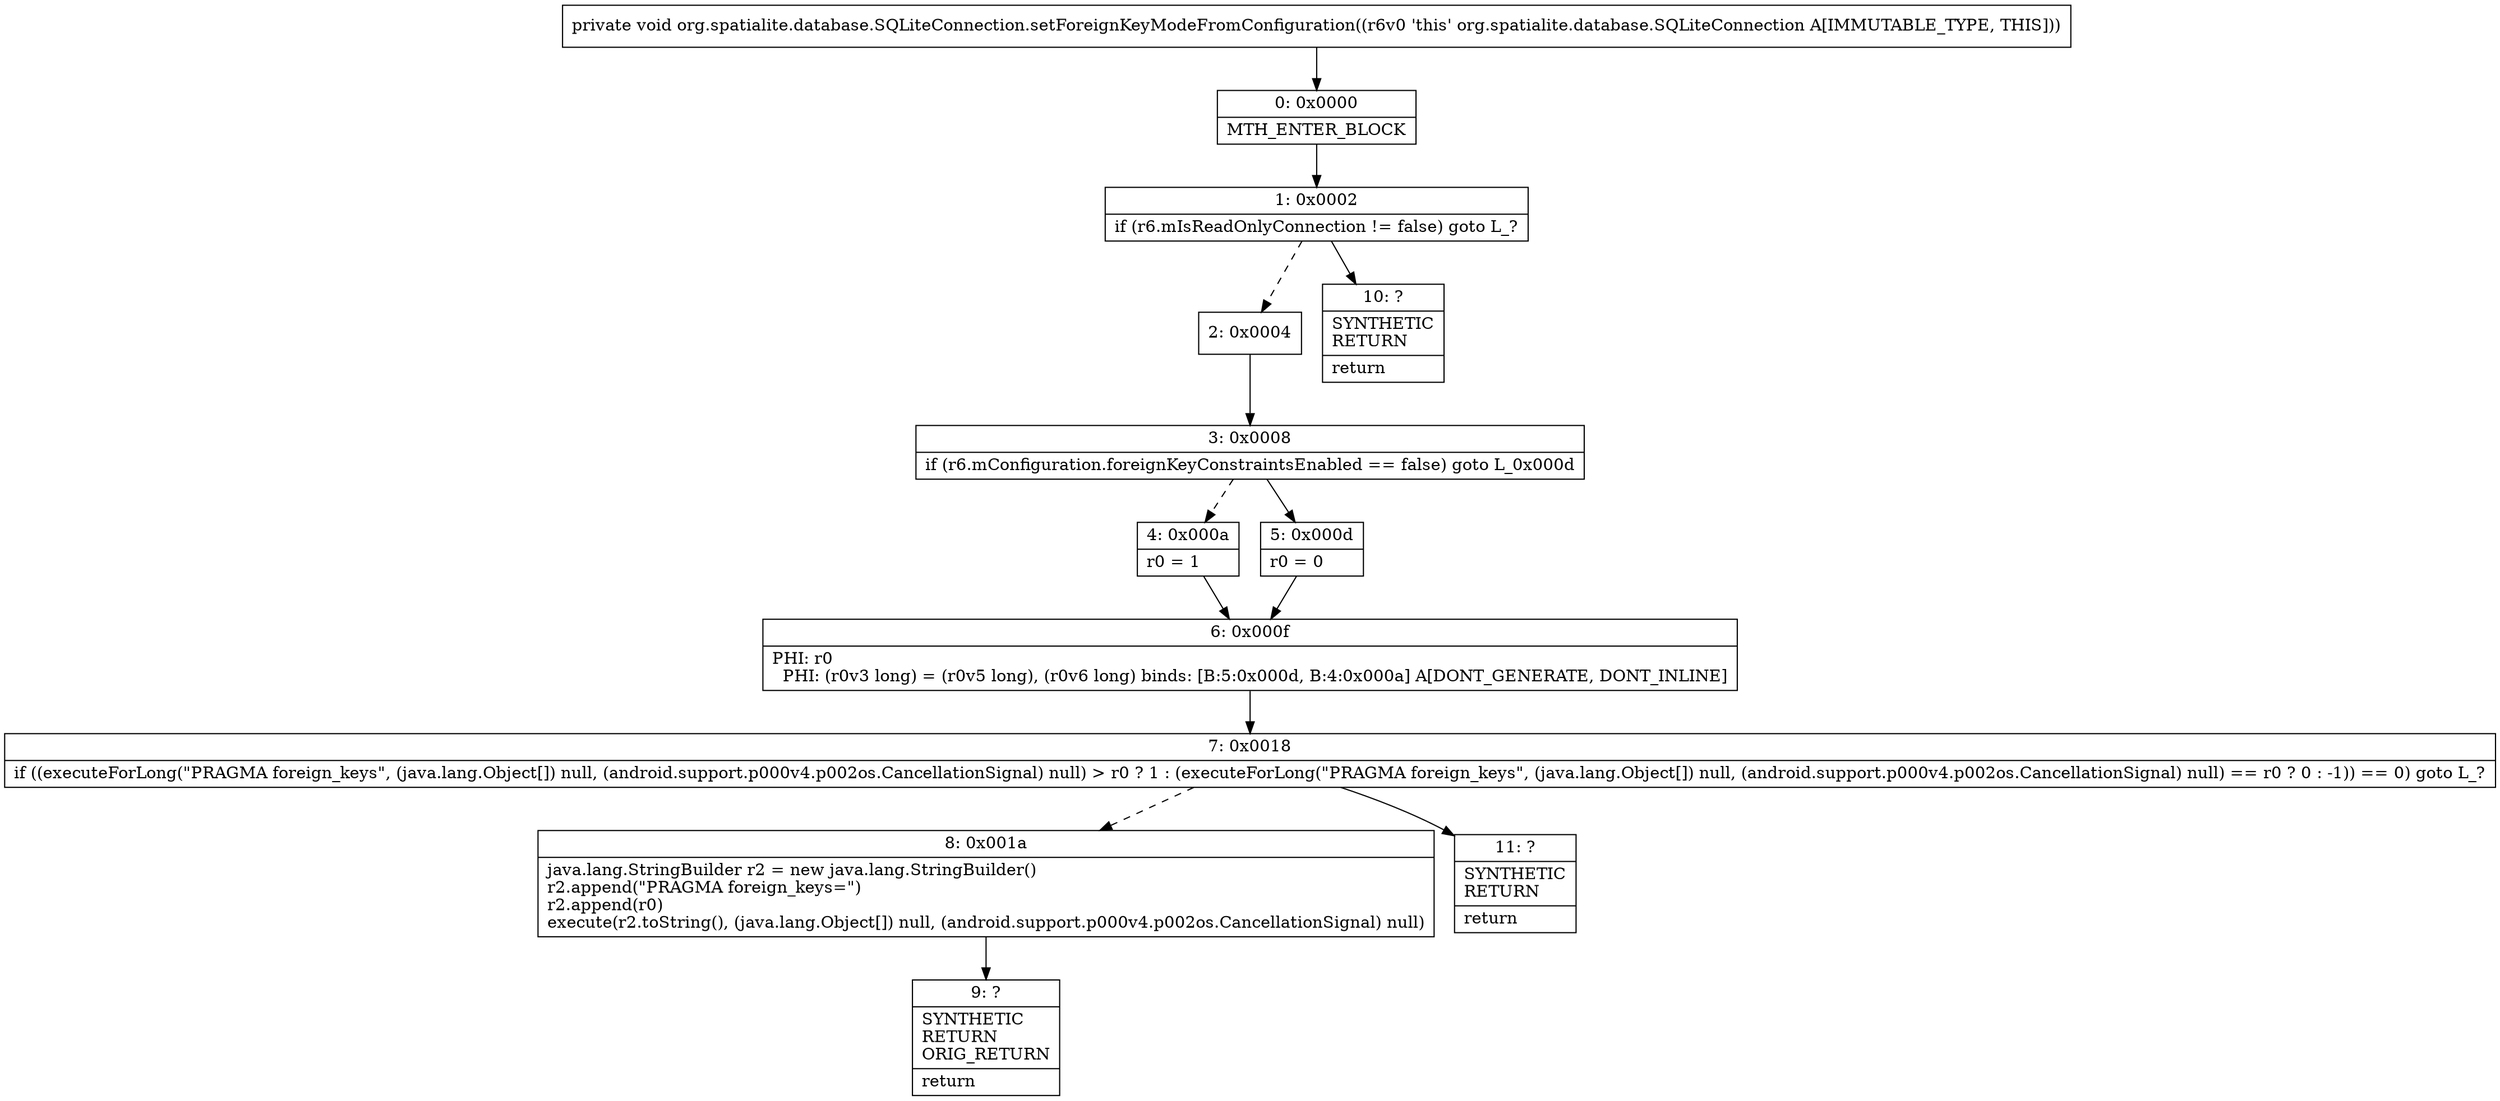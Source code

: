 digraph "CFG fororg.spatialite.database.SQLiteConnection.setForeignKeyModeFromConfiguration()V" {
Node_0 [shape=record,label="{0\:\ 0x0000|MTH_ENTER_BLOCK\l}"];
Node_1 [shape=record,label="{1\:\ 0x0002|if (r6.mIsReadOnlyConnection != false) goto L_?\l}"];
Node_2 [shape=record,label="{2\:\ 0x0004}"];
Node_3 [shape=record,label="{3\:\ 0x0008|if (r6.mConfiguration.foreignKeyConstraintsEnabled == false) goto L_0x000d\l}"];
Node_4 [shape=record,label="{4\:\ 0x000a|r0 = 1\l}"];
Node_5 [shape=record,label="{5\:\ 0x000d|r0 = 0\l}"];
Node_6 [shape=record,label="{6\:\ 0x000f|PHI: r0 \l  PHI: (r0v3 long) = (r0v5 long), (r0v6 long) binds: [B:5:0x000d, B:4:0x000a] A[DONT_GENERATE, DONT_INLINE]\l}"];
Node_7 [shape=record,label="{7\:\ 0x0018|if ((executeForLong(\"PRAGMA foreign_keys\", (java.lang.Object[]) null, (android.support.p000v4.p002os.CancellationSignal) null) \> r0 ? 1 : (executeForLong(\"PRAGMA foreign_keys\", (java.lang.Object[]) null, (android.support.p000v4.p002os.CancellationSignal) null) == r0 ? 0 : \-1)) == 0) goto L_?\l}"];
Node_8 [shape=record,label="{8\:\ 0x001a|java.lang.StringBuilder r2 = new java.lang.StringBuilder()\lr2.append(\"PRAGMA foreign_keys=\")\lr2.append(r0)\lexecute(r2.toString(), (java.lang.Object[]) null, (android.support.p000v4.p002os.CancellationSignal) null)\l}"];
Node_9 [shape=record,label="{9\:\ ?|SYNTHETIC\lRETURN\lORIG_RETURN\l|return\l}"];
Node_10 [shape=record,label="{10\:\ ?|SYNTHETIC\lRETURN\l|return\l}"];
Node_11 [shape=record,label="{11\:\ ?|SYNTHETIC\lRETURN\l|return\l}"];
MethodNode[shape=record,label="{private void org.spatialite.database.SQLiteConnection.setForeignKeyModeFromConfiguration((r6v0 'this' org.spatialite.database.SQLiteConnection A[IMMUTABLE_TYPE, THIS])) }"];
MethodNode -> Node_0;
Node_0 -> Node_1;
Node_1 -> Node_2[style=dashed];
Node_1 -> Node_10;
Node_2 -> Node_3;
Node_3 -> Node_4[style=dashed];
Node_3 -> Node_5;
Node_4 -> Node_6;
Node_5 -> Node_6;
Node_6 -> Node_7;
Node_7 -> Node_8[style=dashed];
Node_7 -> Node_11;
Node_8 -> Node_9;
}

